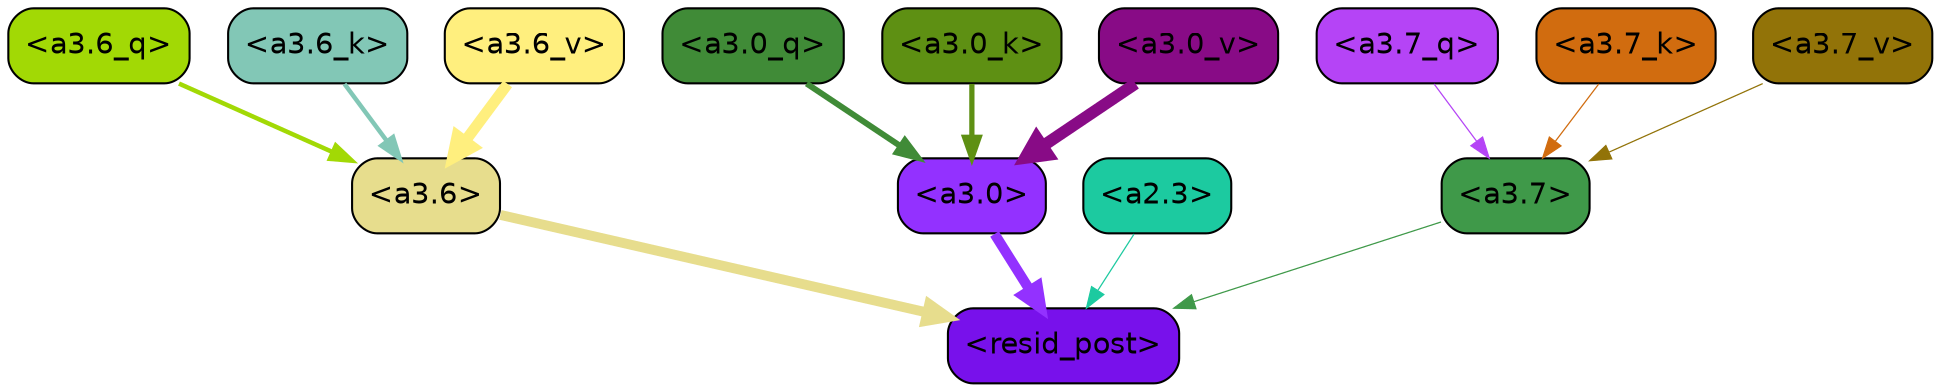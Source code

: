 strict digraph "" {
	graph [bgcolor=transparent,
		layout=dot,
		overlap=false,
		splines=true
	];
	"<a3.7>"	[color=black,
		fillcolor="#3f9949",
		fontname=Helvetica,
		shape=box,
		style="filled, rounded"];
	"<resid_post>"	[color=black,
		fillcolor="#7811eb",
		fontname=Helvetica,
		shape=box,
		style="filled, rounded"];
	"<a3.7>" -> "<resid_post>"	[color="#3f9949",
		penwidth=0.6];
	"<a3.6>"	[color=black,
		fillcolor="#e7dd8d",
		fontname=Helvetica,
		shape=box,
		style="filled, rounded"];
	"<a3.6>" -> "<resid_post>"	[color="#e7dd8d",
		penwidth=4.746312499046326];
	"<a3.0>"	[color=black,
		fillcolor="#9331ff",
		fontname=Helvetica,
		shape=box,
		style="filled, rounded"];
	"<a3.0>" -> "<resid_post>"	[color="#9331ff",
		penwidth=4.896343111991882];
	"<a2.3>"	[color=black,
		fillcolor="#1ccaa0",
		fontname=Helvetica,
		shape=box,
		style="filled, rounded"];
	"<a2.3>" -> "<resid_post>"	[color="#1ccaa0",
		penwidth=0.6];
	"<a3.7_q>"	[color=black,
		fillcolor="#b544f6",
		fontname=Helvetica,
		shape=box,
		style="filled, rounded"];
	"<a3.7_q>" -> "<a3.7>"	[color="#b544f6",
		penwidth=0.6];
	"<a3.6_q>"	[color=black,
		fillcolor="#a2d905",
		fontname=Helvetica,
		shape=box,
		style="filled, rounded"];
	"<a3.6_q>" -> "<a3.6>"	[color="#a2d905",
		penwidth=2.160832464694977];
	"<a3.0_q>"	[color=black,
		fillcolor="#408b37",
		fontname=Helvetica,
		shape=box,
		style="filled, rounded"];
	"<a3.0_q>" -> "<a3.0>"	[color="#408b37",
		penwidth=2.870753765106201];
	"<a3.7_k>"	[color=black,
		fillcolor="#d16c0f",
		fontname=Helvetica,
		shape=box,
		style="filled, rounded"];
	"<a3.7_k>" -> "<a3.7>"	[color="#d16c0f",
		penwidth=0.6];
	"<a3.6_k>"	[color=black,
		fillcolor="#82c7b6",
		fontname=Helvetica,
		shape=box,
		style="filled, rounded"];
	"<a3.6_k>" -> "<a3.6>"	[color="#82c7b6",
		penwidth=2.13908451795578];
	"<a3.0_k>"	[color=black,
		fillcolor="#5e9013",
		fontname=Helvetica,
		shape=box,
		style="filled, rounded"];
	"<a3.0_k>" -> "<a3.0>"	[color="#5e9013",
		penwidth=2.520303964614868];
	"<a3.7_v>"	[color=black,
		fillcolor="#927308",
		fontname=Helvetica,
		shape=box,
		style="filled, rounded"];
	"<a3.7_v>" -> "<a3.7>"	[color="#927308",
		penwidth=0.6];
	"<a3.6_v>"	[color=black,
		fillcolor="#ffef7e",
		fontname=Helvetica,
		shape=box,
		style="filled, rounded"];
	"<a3.6_v>" -> "<a3.6>"	[color="#ffef7e",
		penwidth=5.297133803367615];
	"<a3.0_v>"	[color=black,
		fillcolor="#880b86",
		fontname=Helvetica,
		shape=box,
		style="filled, rounded"];
	"<a3.0_v>" -> "<a3.0>"	[color="#880b86",
		penwidth=5.680712580680847];
}
